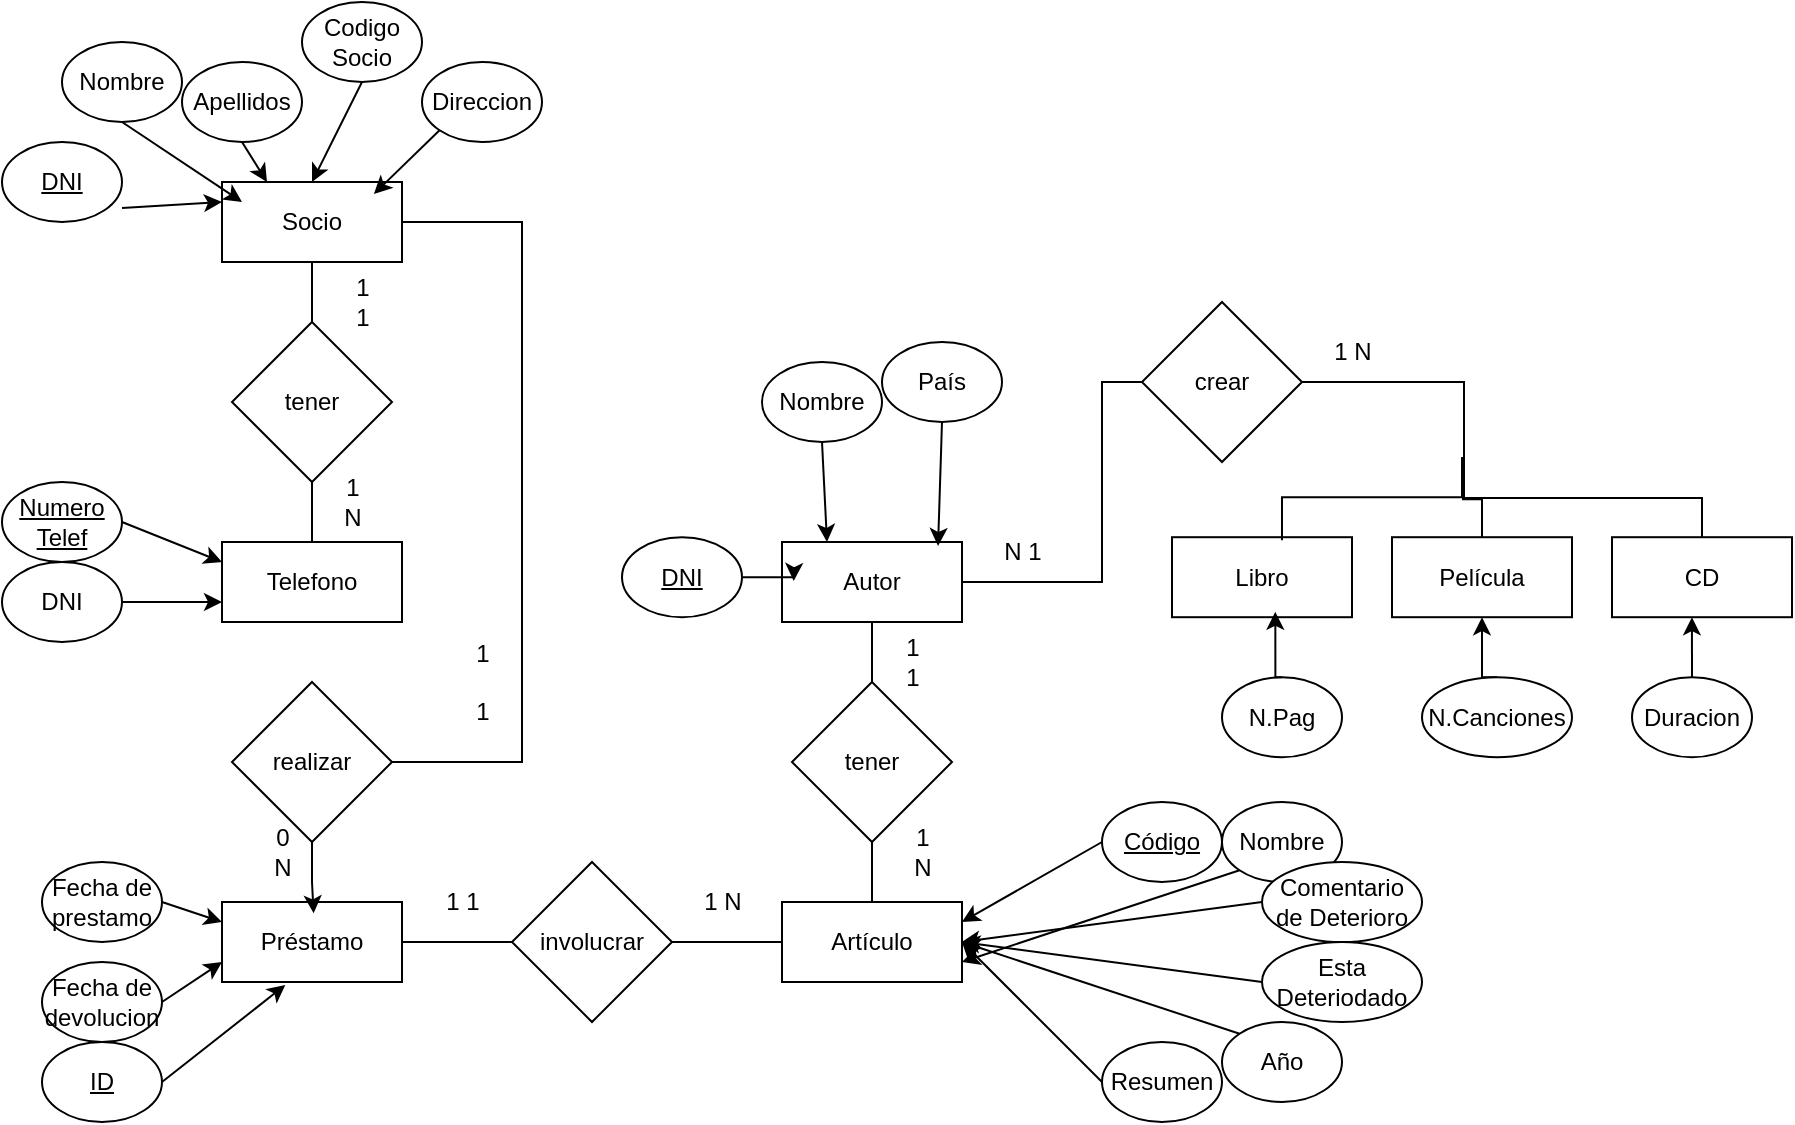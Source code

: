 <mxfile version="22.0.4" type="github">
  <diagram id="R2lEEEUBdFMjLlhIrx00" name="Page-1">
    <mxGraphModel dx="1115" dy="608" grid="1" gridSize="10" guides="1" tooltips="1" connect="1" arrows="1" fold="1" page="1" pageScale="1" pageWidth="850" pageHeight="1100" math="0" shadow="0" extFonts="Permanent Marker^https://fonts.googleapis.com/css?family=Permanent+Marker">
      <root>
        <mxCell id="0" />
        <mxCell id="1" parent="0" />
        <mxCell id="sgaFnyZZiUt3jDesd7pH-22" style="edgeStyle=orthogonalEdgeStyle;rounded=0;orthogonalLoop=1;jettySize=auto;html=1;exitX=1;exitY=0.5;exitDx=0;exitDy=0;entryX=1;entryY=0.5;entryDx=0;entryDy=0;endArrow=none;endFill=0;startArrow=none;startFill=0;" parent="1" source="E6m6vIRPyxe-GZxMIqmL-1" target="E6m6vIRPyxe-GZxMIqmL-11" edge="1">
          <mxGeometry relative="1" as="geometry">
            <Array as="points">
              <mxPoint x="350" y="250" />
              <mxPoint x="350" y="520" />
            </Array>
          </mxGeometry>
        </mxCell>
        <mxCell id="E6m6vIRPyxe-GZxMIqmL-1" value="Socio" style="rounded=0;whiteSpace=wrap;html=1;" parent="1" vertex="1">
          <mxGeometry x="200" y="230" width="90" height="40" as="geometry" />
        </mxCell>
        <mxCell id="E6m6vIRPyxe-GZxMIqmL-2" value="Telefono" style="rounded=0;whiteSpace=wrap;html=1;" parent="1" vertex="1">
          <mxGeometry x="200" y="410" width="90" height="40" as="geometry" />
        </mxCell>
        <mxCell id="E6m6vIRPyxe-GZxMIqmL-4" value="&lt;div&gt;Artículo&lt;/div&gt;" style="rounded=0;whiteSpace=wrap;html=1;" parent="1" vertex="1">
          <mxGeometry x="480" y="590" width="90" height="40" as="geometry" />
        </mxCell>
        <mxCell id="E6m6vIRPyxe-GZxMIqmL-5" value="Autor" style="rounded=0;whiteSpace=wrap;html=1;" parent="1" vertex="1">
          <mxGeometry x="480" y="410" width="90" height="40" as="geometry" />
        </mxCell>
        <mxCell id="E6m6vIRPyxe-GZxMIqmL-6" value="Libro" style="rounded=0;whiteSpace=wrap;html=1;" parent="1" vertex="1">
          <mxGeometry x="675" y="407.6" width="90" height="40" as="geometry" />
        </mxCell>
        <mxCell id="E6m6vIRPyxe-GZxMIqmL-7" value="CD" style="rounded=0;whiteSpace=wrap;html=1;" parent="1" vertex="1">
          <mxGeometry x="895" y="407.6" width="90" height="40" as="geometry" />
        </mxCell>
        <mxCell id="E6m6vIRPyxe-GZxMIqmL-8" value="Película" style="rounded=0;whiteSpace=wrap;html=1;" parent="1" vertex="1">
          <mxGeometry x="785" y="407.6" width="90" height="40" as="geometry" />
        </mxCell>
        <mxCell id="E6m6vIRPyxe-GZxMIqmL-9" value="Préstamo" style="rounded=0;whiteSpace=wrap;html=1;" parent="1" vertex="1">
          <mxGeometry x="200" y="590" width="90" height="40" as="geometry" />
        </mxCell>
        <mxCell id="sgaFnyZZiUt3jDesd7pH-12" style="edgeStyle=orthogonalEdgeStyle;rounded=0;orthogonalLoop=1;jettySize=auto;html=1;entryX=0.5;entryY=0;entryDx=0;entryDy=0;endArrow=none;endFill=0;startArrow=none;startFill=0;" parent="1" source="E6m6vIRPyxe-GZxMIqmL-10" target="E6m6vIRPyxe-GZxMIqmL-2" edge="1">
          <mxGeometry relative="1" as="geometry" />
        </mxCell>
        <mxCell id="sgaFnyZZiUt3jDesd7pH-13" style="edgeStyle=orthogonalEdgeStyle;rounded=0;orthogonalLoop=1;jettySize=auto;html=1;entryX=0.5;entryY=1;entryDx=0;entryDy=0;endArrow=none;endFill=0;startArrow=none;startFill=0;" parent="1" source="E6m6vIRPyxe-GZxMIqmL-10" target="E6m6vIRPyxe-GZxMIqmL-1" edge="1">
          <mxGeometry relative="1" as="geometry" />
        </mxCell>
        <mxCell id="E6m6vIRPyxe-GZxMIqmL-10" value="tener" style="rhombus;whiteSpace=wrap;html=1;" parent="1" vertex="1">
          <mxGeometry x="205" y="300" width="80" height="80" as="geometry" />
        </mxCell>
        <mxCell id="E6m6vIRPyxe-GZxMIqmL-11" value="realizar" style="rhombus;whiteSpace=wrap;html=1;" parent="1" vertex="1">
          <mxGeometry x="205" y="480" width="80" height="80" as="geometry" />
        </mxCell>
        <mxCell id="sgaFnyZZiUt3jDesd7pH-8" style="edgeStyle=orthogonalEdgeStyle;rounded=0;orthogonalLoop=1;jettySize=auto;html=1;exitX=1;exitY=0.5;exitDx=0;exitDy=0;entryX=0;entryY=0.5;entryDx=0;entryDy=0;endArrow=none;endFill=0;startArrow=none;startFill=0;" parent="1" source="E6m6vIRPyxe-GZxMIqmL-12" target="E6m6vIRPyxe-GZxMIqmL-4" edge="1">
          <mxGeometry relative="1" as="geometry" />
        </mxCell>
        <mxCell id="sgaFnyZZiUt3jDesd7pH-9" style="edgeStyle=orthogonalEdgeStyle;rounded=0;orthogonalLoop=1;jettySize=auto;html=1;entryX=1;entryY=0.5;entryDx=0;entryDy=0;endArrow=none;endFill=0;startArrow=none;startFill=0;" parent="1" source="E6m6vIRPyxe-GZxMIqmL-12" target="E6m6vIRPyxe-GZxMIqmL-9" edge="1">
          <mxGeometry relative="1" as="geometry" />
        </mxCell>
        <mxCell id="E6m6vIRPyxe-GZxMIqmL-12" value="involucrar" style="rhombus;whiteSpace=wrap;html=1;" parent="1" vertex="1">
          <mxGeometry x="345" y="570" width="80" height="80" as="geometry" />
        </mxCell>
        <mxCell id="sgaFnyZZiUt3jDesd7pH-6" style="edgeStyle=orthogonalEdgeStyle;rounded=0;orthogonalLoop=1;jettySize=auto;html=1;entryX=0.5;entryY=0;entryDx=0;entryDy=0;endArrow=none;endFill=0;startArrow=none;startFill=0;" parent="1" source="E6m6vIRPyxe-GZxMIqmL-13" target="E6m6vIRPyxe-GZxMIqmL-4" edge="1">
          <mxGeometry relative="1" as="geometry" />
        </mxCell>
        <mxCell id="sgaFnyZZiUt3jDesd7pH-7" style="edgeStyle=orthogonalEdgeStyle;rounded=0;orthogonalLoop=1;jettySize=auto;html=1;entryX=0.5;entryY=1;entryDx=0;entryDy=0;endArrow=none;endFill=0;startArrow=none;startFill=0;" parent="1" source="E6m6vIRPyxe-GZxMIqmL-13" target="E6m6vIRPyxe-GZxMIqmL-5" edge="1">
          <mxGeometry relative="1" as="geometry" />
        </mxCell>
        <mxCell id="E6m6vIRPyxe-GZxMIqmL-13" value="tener" style="rhombus;whiteSpace=wrap;html=1;" parent="1" vertex="1">
          <mxGeometry x="485" y="480" width="80" height="80" as="geometry" />
        </mxCell>
        <mxCell id="E6m6vIRPyxe-GZxMIqmL-19" style="rounded=0;orthogonalLoop=1;jettySize=auto;html=1;exitX=1;exitY=0.825;exitDx=0;exitDy=0;entryX=0;entryY=0.25;entryDx=0;entryDy=0;exitPerimeter=0;" parent="1" source="E6m6vIRPyxe-GZxMIqmL-24" target="E6m6vIRPyxe-GZxMIqmL-1" edge="1">
          <mxGeometry relative="1" as="geometry" />
        </mxCell>
        <mxCell id="E6m6vIRPyxe-GZxMIqmL-27" style="rounded=0;orthogonalLoop=1;jettySize=auto;html=1;exitX=1;exitY=0.5;exitDx=0;exitDy=0;entryX=0;entryY=0.75;entryDx=0;entryDy=0;" parent="1" source="E6m6vIRPyxe-GZxMIqmL-14" target="E6m6vIRPyxe-GZxMIqmL-2" edge="1">
          <mxGeometry relative="1" as="geometry" />
        </mxCell>
        <mxCell id="E6m6vIRPyxe-GZxMIqmL-14" value="DNI" style="ellipse;whiteSpace=wrap;html=1;fontStyle=0" parent="1" vertex="1">
          <mxGeometry x="90" y="420" width="60" height="40" as="geometry" />
        </mxCell>
        <mxCell id="E6m6vIRPyxe-GZxMIqmL-20" style="rounded=0;orthogonalLoop=1;jettySize=auto;html=1;exitX=0.5;exitY=1;exitDx=0;exitDy=0;" parent="1" source="E6m6vIRPyxe-GZxMIqmL-15" edge="1">
          <mxGeometry relative="1" as="geometry">
            <mxPoint x="210" y="240" as="targetPoint" />
          </mxGeometry>
        </mxCell>
        <mxCell id="E6m6vIRPyxe-GZxMIqmL-15" value="Nombre" style="ellipse;whiteSpace=wrap;html=1;" parent="1" vertex="1">
          <mxGeometry x="120" y="160" width="60" height="40" as="geometry" />
        </mxCell>
        <mxCell id="E6m6vIRPyxe-GZxMIqmL-21" style="rounded=0;orthogonalLoop=1;jettySize=auto;html=1;exitX=0.5;exitY=1;exitDx=0;exitDy=0;entryX=0.25;entryY=0;entryDx=0;entryDy=0;" parent="1" source="E6m6vIRPyxe-GZxMIqmL-16" target="E6m6vIRPyxe-GZxMIqmL-1" edge="1">
          <mxGeometry relative="1" as="geometry" />
        </mxCell>
        <mxCell id="E6m6vIRPyxe-GZxMIqmL-16" value="Apellidos" style="ellipse;whiteSpace=wrap;html=1;" parent="1" vertex="1">
          <mxGeometry x="180" y="170" width="60" height="40" as="geometry" />
        </mxCell>
        <mxCell id="E6m6vIRPyxe-GZxMIqmL-22" style="rounded=0;orthogonalLoop=1;jettySize=auto;html=1;exitX=0.5;exitY=1;exitDx=0;exitDy=0;entryX=0.5;entryY=0;entryDx=0;entryDy=0;" parent="1" source="E6m6vIRPyxe-GZxMIqmL-17" target="E6m6vIRPyxe-GZxMIqmL-1" edge="1">
          <mxGeometry relative="1" as="geometry" />
        </mxCell>
        <mxCell id="E6m6vIRPyxe-GZxMIqmL-17" value="Codigo Socio" style="ellipse;whiteSpace=wrap;html=1;" parent="1" vertex="1">
          <mxGeometry x="240" y="140" width="60" height="40" as="geometry" />
        </mxCell>
        <mxCell id="E6m6vIRPyxe-GZxMIqmL-18" value="Direccion" style="ellipse;whiteSpace=wrap;html=1;" parent="1" vertex="1">
          <mxGeometry x="300" y="170" width="60" height="40" as="geometry" />
        </mxCell>
        <mxCell id="E6m6vIRPyxe-GZxMIqmL-23" style="rounded=0;orthogonalLoop=1;jettySize=auto;html=1;exitX=0;exitY=1;exitDx=0;exitDy=0;entryX=0.844;entryY=0.15;entryDx=0;entryDy=0;entryPerimeter=0;" parent="1" source="E6m6vIRPyxe-GZxMIqmL-18" target="E6m6vIRPyxe-GZxMIqmL-1" edge="1">
          <mxGeometry relative="1" as="geometry" />
        </mxCell>
        <mxCell id="E6m6vIRPyxe-GZxMIqmL-24" value="DNI" style="ellipse;whiteSpace=wrap;html=1;fontStyle=4" parent="1" vertex="1">
          <mxGeometry x="90" y="210" width="60" height="40" as="geometry" />
        </mxCell>
        <mxCell id="E6m6vIRPyxe-GZxMIqmL-28" style="rounded=0;orthogonalLoop=1;jettySize=auto;html=1;exitX=1;exitY=0.5;exitDx=0;exitDy=0;entryX=0;entryY=0.25;entryDx=0;entryDy=0;" parent="1" source="E6m6vIRPyxe-GZxMIqmL-25" target="E6m6vIRPyxe-GZxMIqmL-2" edge="1">
          <mxGeometry relative="1" as="geometry" />
        </mxCell>
        <mxCell id="E6m6vIRPyxe-GZxMIqmL-25" value="Numero Telef" style="ellipse;whiteSpace=wrap;html=1;fontStyle=4" parent="1" vertex="1">
          <mxGeometry x="90" y="380" width="60" height="40" as="geometry" />
        </mxCell>
        <mxCell id="E6m6vIRPyxe-GZxMIqmL-30" style="rounded=0;orthogonalLoop=1;jettySize=auto;html=1;exitX=0;exitY=0.5;exitDx=0;exitDy=0;entryX=1;entryY=0.25;entryDx=0;entryDy=0;" parent="1" source="E6m6vIRPyxe-GZxMIqmL-29" target="E6m6vIRPyxe-GZxMIqmL-4" edge="1">
          <mxGeometry relative="1" as="geometry" />
        </mxCell>
        <mxCell id="E6m6vIRPyxe-GZxMIqmL-29" value="Código" style="ellipse;whiteSpace=wrap;html=1;fontStyle=4" parent="1" vertex="1">
          <mxGeometry x="640" y="540" width="60" height="40" as="geometry" />
        </mxCell>
        <mxCell id="E6m6vIRPyxe-GZxMIqmL-37" style="rounded=0;orthogonalLoop=1;jettySize=auto;html=1;exitX=0;exitY=1;exitDx=0;exitDy=0;entryX=1;entryY=0.75;entryDx=0;entryDy=0;" parent="1" source="E6m6vIRPyxe-GZxMIqmL-31" target="E6m6vIRPyxe-GZxMIqmL-4" edge="1">
          <mxGeometry relative="1" as="geometry" />
        </mxCell>
        <mxCell id="E6m6vIRPyxe-GZxMIqmL-31" value="Nombre" style="ellipse;whiteSpace=wrap;html=1;fontStyle=0" parent="1" vertex="1">
          <mxGeometry x="700" y="540" width="60" height="40" as="geometry" />
        </mxCell>
        <mxCell id="E6m6vIRPyxe-GZxMIqmL-40" style="rounded=0;orthogonalLoop=1;jettySize=auto;html=1;exitX=0;exitY=0;exitDx=0;exitDy=0;" parent="1" source="E6m6vIRPyxe-GZxMIqmL-32" edge="1">
          <mxGeometry relative="1" as="geometry">
            <mxPoint x="570" y="610" as="targetPoint" />
          </mxGeometry>
        </mxCell>
        <mxCell id="E6m6vIRPyxe-GZxMIqmL-32" value="Año" style="ellipse;whiteSpace=wrap;html=1;fontStyle=0" parent="1" vertex="1">
          <mxGeometry x="700" y="650" width="60" height="40" as="geometry" />
        </mxCell>
        <mxCell id="E6m6vIRPyxe-GZxMIqmL-41" style="rounded=0;orthogonalLoop=1;jettySize=auto;html=1;exitX=0;exitY=0.5;exitDx=0;exitDy=0;" parent="1" source="E6m6vIRPyxe-GZxMIqmL-33" edge="1">
          <mxGeometry relative="1" as="geometry">
            <mxPoint x="570" y="610" as="targetPoint" />
          </mxGeometry>
        </mxCell>
        <mxCell id="E6m6vIRPyxe-GZxMIqmL-33" value="Resumen" style="ellipse;whiteSpace=wrap;html=1;fontStyle=0" parent="1" vertex="1">
          <mxGeometry x="640" y="660" width="60" height="40" as="geometry" />
        </mxCell>
        <mxCell id="E6m6vIRPyxe-GZxMIqmL-39" style="rounded=0;orthogonalLoop=1;jettySize=auto;html=1;exitX=0;exitY=0.5;exitDx=0;exitDy=0;" parent="1" source="E6m6vIRPyxe-GZxMIqmL-34" edge="1">
          <mxGeometry relative="1" as="geometry">
            <mxPoint x="570" y="610" as="targetPoint" />
          </mxGeometry>
        </mxCell>
        <mxCell id="E6m6vIRPyxe-GZxMIqmL-34" value="Esta Deteriodado" style="ellipse;whiteSpace=wrap;html=1;fontStyle=0" parent="1" vertex="1">
          <mxGeometry x="720" y="610" width="80" height="40" as="geometry" />
        </mxCell>
        <mxCell id="E6m6vIRPyxe-GZxMIqmL-38" style="rounded=0;orthogonalLoop=1;jettySize=auto;html=1;exitX=0;exitY=0.5;exitDx=0;exitDy=0;entryX=1;entryY=0.5;entryDx=0;entryDy=0;" parent="1" source="E6m6vIRPyxe-GZxMIqmL-36" target="E6m6vIRPyxe-GZxMIqmL-4" edge="1">
          <mxGeometry relative="1" as="geometry" />
        </mxCell>
        <mxCell id="E6m6vIRPyxe-GZxMIqmL-36" value="Comentario de Deterioro" style="ellipse;whiteSpace=wrap;html=1;fontStyle=0" parent="1" vertex="1">
          <mxGeometry x="720" y="570" width="80" height="40" as="geometry" />
        </mxCell>
        <mxCell id="E6m6vIRPyxe-GZxMIqmL-42" value="País" style="ellipse;whiteSpace=wrap;html=1;fontStyle=0" parent="1" vertex="1">
          <mxGeometry x="530" y="310" width="60" height="40" as="geometry" />
        </mxCell>
        <mxCell id="E6m6vIRPyxe-GZxMIqmL-44" style="rounded=0;orthogonalLoop=1;jettySize=auto;html=1;exitX=0.5;exitY=1;exitDx=0;exitDy=0;entryX=0.25;entryY=0;entryDx=0;entryDy=0;" parent="1" source="E6m6vIRPyxe-GZxMIqmL-43" target="E6m6vIRPyxe-GZxMIqmL-5" edge="1">
          <mxGeometry relative="1" as="geometry" />
        </mxCell>
        <mxCell id="E6m6vIRPyxe-GZxMIqmL-43" value="Nombre" style="ellipse;whiteSpace=wrap;html=1;fontStyle=0" parent="1" vertex="1">
          <mxGeometry x="470" y="320" width="60" height="40" as="geometry" />
        </mxCell>
        <mxCell id="E6m6vIRPyxe-GZxMIqmL-45" style="rounded=0;orthogonalLoop=1;jettySize=auto;html=1;exitX=0.5;exitY=1;exitDx=0;exitDy=0;entryX=0.867;entryY=0.05;entryDx=0;entryDy=0;entryPerimeter=0;" parent="1" source="E6m6vIRPyxe-GZxMIqmL-42" target="E6m6vIRPyxe-GZxMIqmL-5" edge="1">
          <mxGeometry relative="1" as="geometry" />
        </mxCell>
        <mxCell id="E6m6vIRPyxe-GZxMIqmL-46" value="ID" style="ellipse;whiteSpace=wrap;html=1;fontStyle=4" parent="1" vertex="1">
          <mxGeometry x="110" y="660" width="60" height="40" as="geometry" />
        </mxCell>
        <mxCell id="sgaFnyZZiUt3jDesd7pH-20" style="rounded=0;orthogonalLoop=1;jettySize=auto;html=1;exitX=1;exitY=0.5;exitDx=0;exitDy=0;entryX=0;entryY=0.25;entryDx=0;entryDy=0;" parent="1" source="E6m6vIRPyxe-GZxMIqmL-47" target="E6m6vIRPyxe-GZxMIqmL-9" edge="1">
          <mxGeometry relative="1" as="geometry" />
        </mxCell>
        <mxCell id="E6m6vIRPyxe-GZxMIqmL-47" value="Fecha de prestamo" style="ellipse;whiteSpace=wrap;html=1;" parent="1" vertex="1">
          <mxGeometry x="110" y="570" width="60" height="40" as="geometry" />
        </mxCell>
        <mxCell id="sgaFnyZZiUt3jDesd7pH-19" style="rounded=0;orthogonalLoop=1;jettySize=auto;html=1;exitX=1;exitY=0.5;exitDx=0;exitDy=0;entryX=0;entryY=0.75;entryDx=0;entryDy=0;" parent="1" source="E6m6vIRPyxe-GZxMIqmL-48" target="E6m6vIRPyxe-GZxMIqmL-9" edge="1">
          <mxGeometry relative="1" as="geometry" />
        </mxCell>
        <mxCell id="E6m6vIRPyxe-GZxMIqmL-48" value="Fecha de devolucion" style="ellipse;whiteSpace=wrap;html=1;" parent="1" vertex="1">
          <mxGeometry x="110" y="620" width="60" height="40" as="geometry" />
        </mxCell>
        <mxCell id="E6m6vIRPyxe-GZxMIqmL-50" value="Duracion" style="ellipse;whiteSpace=wrap;html=1;fontStyle=0" parent="1" vertex="1">
          <mxGeometry x="905" y="477.6" width="60" height="40" as="geometry" />
        </mxCell>
        <mxCell id="E6m6vIRPyxe-GZxMIqmL-52" value="N.Pag" style="ellipse;whiteSpace=wrap;html=1;fontStyle=0" parent="1" vertex="1">
          <mxGeometry x="700" y="477.6" width="60" height="40" as="geometry" />
        </mxCell>
        <mxCell id="sgaFnyZZiUt3jDesd7pH-16" style="edgeStyle=orthogonalEdgeStyle;rounded=0;orthogonalLoop=1;jettySize=auto;html=1;exitX=0.5;exitY=0;exitDx=0;exitDy=0;entryX=0.5;entryY=1;entryDx=0;entryDy=0;" parent="1" source="E6m6vIRPyxe-GZxMIqmL-53" target="E6m6vIRPyxe-GZxMIqmL-8" edge="1">
          <mxGeometry relative="1" as="geometry" />
        </mxCell>
        <mxCell id="E6m6vIRPyxe-GZxMIqmL-53" value="N.Canciones" style="ellipse;whiteSpace=wrap;html=1;fontStyle=0" parent="1" vertex="1">
          <mxGeometry x="800" y="477.6" width="75" height="40" as="geometry" />
        </mxCell>
        <mxCell id="sgaFnyZZiUt3jDesd7pH-3" style="edgeStyle=orthogonalEdgeStyle;rounded=0;orthogonalLoop=1;jettySize=auto;html=1;exitX=0.5;exitY=1;exitDx=0;exitDy=0;entryX=0.5;entryY=0;entryDx=0;entryDy=0;endArrow=none;endFill=0;startArrow=none;startFill=0;" parent="1" target="E6m6vIRPyxe-GZxMIqmL-8" edge="1">
          <mxGeometry relative="1" as="geometry">
            <mxPoint x="820" y="367.6" as="sourcePoint" />
          </mxGeometry>
        </mxCell>
        <mxCell id="sgaFnyZZiUt3jDesd7pH-32" style="edgeStyle=orthogonalEdgeStyle;rounded=0;orthogonalLoop=1;jettySize=auto;html=1;entryX=1;entryY=0.5;entryDx=0;entryDy=0;endArrow=none;endFill=0;startArrow=none;startFill=0;" parent="1" source="sgaFnyZZiUt3jDesd7pH-1" target="E6m6vIRPyxe-GZxMIqmL-5" edge="1">
          <mxGeometry relative="1" as="geometry">
            <Array as="points">
              <mxPoint x="640" y="330" />
              <mxPoint x="640" y="430" />
            </Array>
          </mxGeometry>
        </mxCell>
        <mxCell id="sgaFnyZZiUt3jDesd7pH-1" value="crear" style="rhombus;whiteSpace=wrap;html=1;" parent="1" vertex="1">
          <mxGeometry x="660" y="290" width="80" height="80" as="geometry" />
        </mxCell>
        <mxCell id="sgaFnyZZiUt3jDesd7pH-2" style="edgeStyle=orthogonalEdgeStyle;rounded=0;orthogonalLoop=1;jettySize=auto;html=1;exitX=0.5;exitY=1;exitDx=0;exitDy=0;entryX=0.611;entryY=0.037;entryDx=0;entryDy=0;entryPerimeter=0;endArrow=none;endFill=0;startArrow=none;startFill=0;" parent="1" target="E6m6vIRPyxe-GZxMIqmL-6" edge="1">
          <mxGeometry relative="1" as="geometry">
            <mxPoint x="820" y="367.6" as="sourcePoint" />
            <Array as="points">
              <mxPoint x="730" y="387.6" />
            </Array>
          </mxGeometry>
        </mxCell>
        <mxCell id="sgaFnyZZiUt3jDesd7pH-4" style="edgeStyle=orthogonalEdgeStyle;rounded=0;orthogonalLoop=1;jettySize=auto;html=1;exitX=0.5;exitY=0;exitDx=0;exitDy=0;entryX=1;entryY=0.5;entryDx=0;entryDy=0;endArrow=none;endFill=0;startArrow=none;startFill=0;" parent="1" source="E6m6vIRPyxe-GZxMIqmL-7" target="sgaFnyZZiUt3jDesd7pH-1" edge="1">
          <mxGeometry relative="1" as="geometry">
            <mxPoint x="820.8" y="362.4" as="targetPoint" />
            <Array as="points">
              <mxPoint x="940" y="388" />
              <mxPoint x="821" y="388" />
              <mxPoint x="821" y="330" />
            </Array>
          </mxGeometry>
        </mxCell>
        <mxCell id="sgaFnyZZiUt3jDesd7pH-10" style="edgeStyle=orthogonalEdgeStyle;rounded=0;orthogonalLoop=1;jettySize=auto;html=1;entryX=0.509;entryY=0.142;entryDx=0;entryDy=0;entryPerimeter=0;" parent="1" source="E6m6vIRPyxe-GZxMIqmL-11" target="E6m6vIRPyxe-GZxMIqmL-9" edge="1">
          <mxGeometry relative="1" as="geometry" />
        </mxCell>
        <mxCell id="sgaFnyZZiUt3jDesd7pH-15" style="edgeStyle=orthogonalEdgeStyle;rounded=0;orthogonalLoop=1;jettySize=auto;html=1;exitX=0.5;exitY=0;exitDx=0;exitDy=0;entryX=0.574;entryY=0.933;entryDx=0;entryDy=0;entryPerimeter=0;" parent="1" source="E6m6vIRPyxe-GZxMIqmL-52" target="E6m6vIRPyxe-GZxMIqmL-6" edge="1">
          <mxGeometry relative="1" as="geometry" />
        </mxCell>
        <mxCell id="sgaFnyZZiUt3jDesd7pH-17" style="edgeStyle=orthogonalEdgeStyle;rounded=0;orthogonalLoop=1;jettySize=auto;html=1;exitX=0.5;exitY=0;exitDx=0;exitDy=0;entryX=0.444;entryY=1;entryDx=0;entryDy=0;entryPerimeter=0;" parent="1" source="E6m6vIRPyxe-GZxMIqmL-50" target="E6m6vIRPyxe-GZxMIqmL-7" edge="1">
          <mxGeometry relative="1" as="geometry" />
        </mxCell>
        <mxCell id="sgaFnyZZiUt3jDesd7pH-18" style="rounded=0;orthogonalLoop=1;jettySize=auto;html=1;exitX=1;exitY=0.5;exitDx=0;exitDy=0;entryX=0.352;entryY=1.037;entryDx=0;entryDy=0;entryPerimeter=0;" parent="1" source="E6m6vIRPyxe-GZxMIqmL-46" target="E6m6vIRPyxe-GZxMIqmL-9" edge="1">
          <mxGeometry relative="1" as="geometry" />
        </mxCell>
        <mxCell id="sgaFnyZZiUt3jDesd7pH-23" value="1&lt;br&gt;1" style="text;html=1;align=center;verticalAlign=middle;resizable=0;points=[];autosize=1;strokeColor=none;fillColor=none;" parent="1" vertex="1">
          <mxGeometry x="255" y="270" width="30" height="40" as="geometry" />
        </mxCell>
        <mxCell id="sgaFnyZZiUt3jDesd7pH-24" value="1&lt;br&gt;N&lt;br&gt;" style="text;html=1;align=center;verticalAlign=middle;resizable=0;points=[];autosize=1;strokeColor=none;fillColor=none;" parent="1" vertex="1">
          <mxGeometry x="250" y="370" width="30" height="40" as="geometry" />
        </mxCell>
        <mxCell id="sgaFnyZZiUt3jDesd7pH-25" value="0&lt;br&gt;N" style="text;html=1;align=center;verticalAlign=middle;resizable=0;points=[];autosize=1;strokeColor=none;fillColor=none;" parent="1" vertex="1">
          <mxGeometry x="215" y="545" width="30" height="40" as="geometry" />
        </mxCell>
        <mxCell id="sgaFnyZZiUt3jDesd7pH-26" value="1&lt;br&gt;&lt;br&gt;1" style="text;html=1;align=center;verticalAlign=middle;resizable=0;points=[];autosize=1;strokeColor=none;fillColor=none;" parent="1" vertex="1">
          <mxGeometry x="315" y="450" width="30" height="60" as="geometry" />
        </mxCell>
        <mxCell id="sgaFnyZZiUt3jDesd7pH-27" value="1 N" style="text;html=1;align=center;verticalAlign=middle;resizable=0;points=[];autosize=1;strokeColor=none;fillColor=none;" parent="1" vertex="1">
          <mxGeometry x="430" y="575" width="40" height="30" as="geometry" />
        </mxCell>
        <mxCell id="sgaFnyZZiUt3jDesd7pH-28" value="1 1" style="text;html=1;align=center;verticalAlign=middle;resizable=0;points=[];autosize=1;strokeColor=none;fillColor=none;" parent="1" vertex="1">
          <mxGeometry x="300" y="575" width="40" height="30" as="geometry" />
        </mxCell>
        <mxCell id="sgaFnyZZiUt3jDesd7pH-29" value="1&lt;br&gt;1" style="text;html=1;align=center;verticalAlign=middle;resizable=0;points=[];autosize=1;strokeColor=none;fillColor=none;" parent="1" vertex="1">
          <mxGeometry x="530" y="450" width="30" height="40" as="geometry" />
        </mxCell>
        <mxCell id="sgaFnyZZiUt3jDesd7pH-30" value="1&lt;br&gt;N" style="text;html=1;align=center;verticalAlign=middle;resizable=0;points=[];autosize=1;strokeColor=none;fillColor=none;" parent="1" vertex="1">
          <mxGeometry x="535" y="545" width="30" height="40" as="geometry" />
        </mxCell>
        <mxCell id="sgaFnyZZiUt3jDesd7pH-33" value="1 N" style="text;html=1;align=center;verticalAlign=middle;resizable=0;points=[];autosize=1;strokeColor=none;fillColor=none;" parent="1" vertex="1">
          <mxGeometry x="745" y="300" width="40" height="30" as="geometry" />
        </mxCell>
        <mxCell id="sgaFnyZZiUt3jDesd7pH-34" value="N 1" style="text;html=1;align=center;verticalAlign=middle;resizable=0;points=[];autosize=1;strokeColor=none;fillColor=none;" parent="1" vertex="1">
          <mxGeometry x="580" y="400" width="40" height="30" as="geometry" />
        </mxCell>
        <mxCell id="PhbIzcJ0piBYWyEh7KNi-1" value="DNI" style="ellipse;whiteSpace=wrap;html=1;fontStyle=4" vertex="1" parent="1">
          <mxGeometry x="400" y="407.6" width="60" height="40" as="geometry" />
        </mxCell>
        <mxCell id="PhbIzcJ0piBYWyEh7KNi-3" style="edgeStyle=orthogonalEdgeStyle;rounded=0;orthogonalLoop=1;jettySize=auto;html=1;exitX=1;exitY=0.5;exitDx=0;exitDy=0;entryX=0.065;entryY=0.488;entryDx=0;entryDy=0;entryPerimeter=0;" edge="1" parent="1" source="PhbIzcJ0piBYWyEh7KNi-1" target="E6m6vIRPyxe-GZxMIqmL-5">
          <mxGeometry relative="1" as="geometry" />
        </mxCell>
      </root>
    </mxGraphModel>
  </diagram>
</mxfile>
